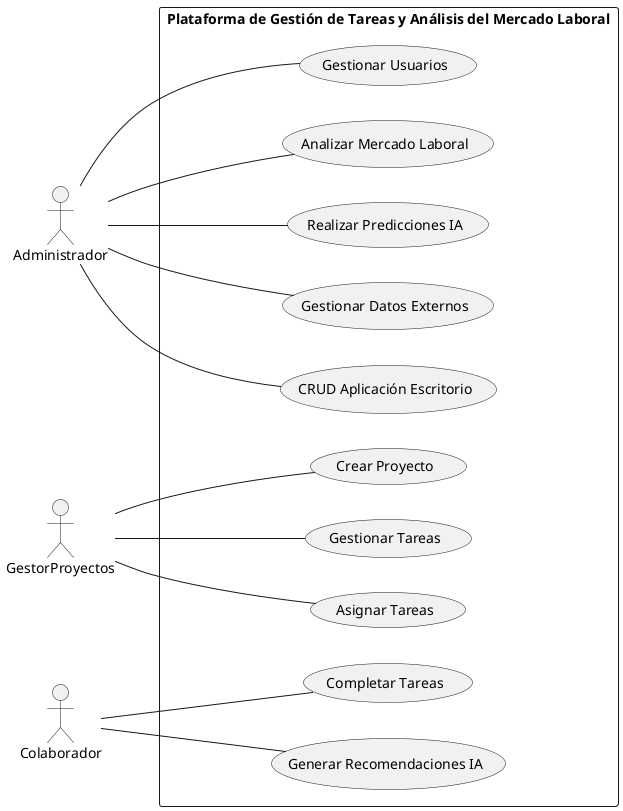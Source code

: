 @startuml
left to right direction
actor Administrador
actor GestorProyectos
actor Colaborador

rectangle "Plataforma de Gestión de Tareas y Análisis del Mercado Laboral" {
  usecase "Gestionar Usuarios" as UC1
  usecase "Crear Proyecto" as UC2
  usecase "Gestionar Tareas" as UC3
  usecase "Asignar Tareas" as UC4
  usecase "Completar Tareas" as UC5
  usecase "Analizar Mercado Laboral" as UC6
  usecase "Generar Recomendaciones IA" as UC7
  usecase "Realizar Predicciones IA" as UC8
  usecase "Gestionar Datos Externos" as UC9
  usecase "CRUD Aplicación Escritorio" as UC10
}

Administrador -- UC1
Administrador -- UC9
Administrador -- UC10
GestorProyectos -- UC2
GestorProyectos -- UC3
GestorProyectos -- UC4
Colaborador -- UC5
Colaborador -- UC7
Administrador -- UC6
Administrador -- UC8

@enduml